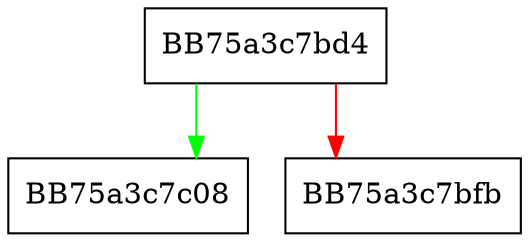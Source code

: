 digraph luaG_ordererror {
  node [shape="box"];
  graph [splines=ortho];
  BB75a3c7bd4 -> BB75a3c7c08 [color="green"];
  BB75a3c7bd4 -> BB75a3c7bfb [color="red"];
}